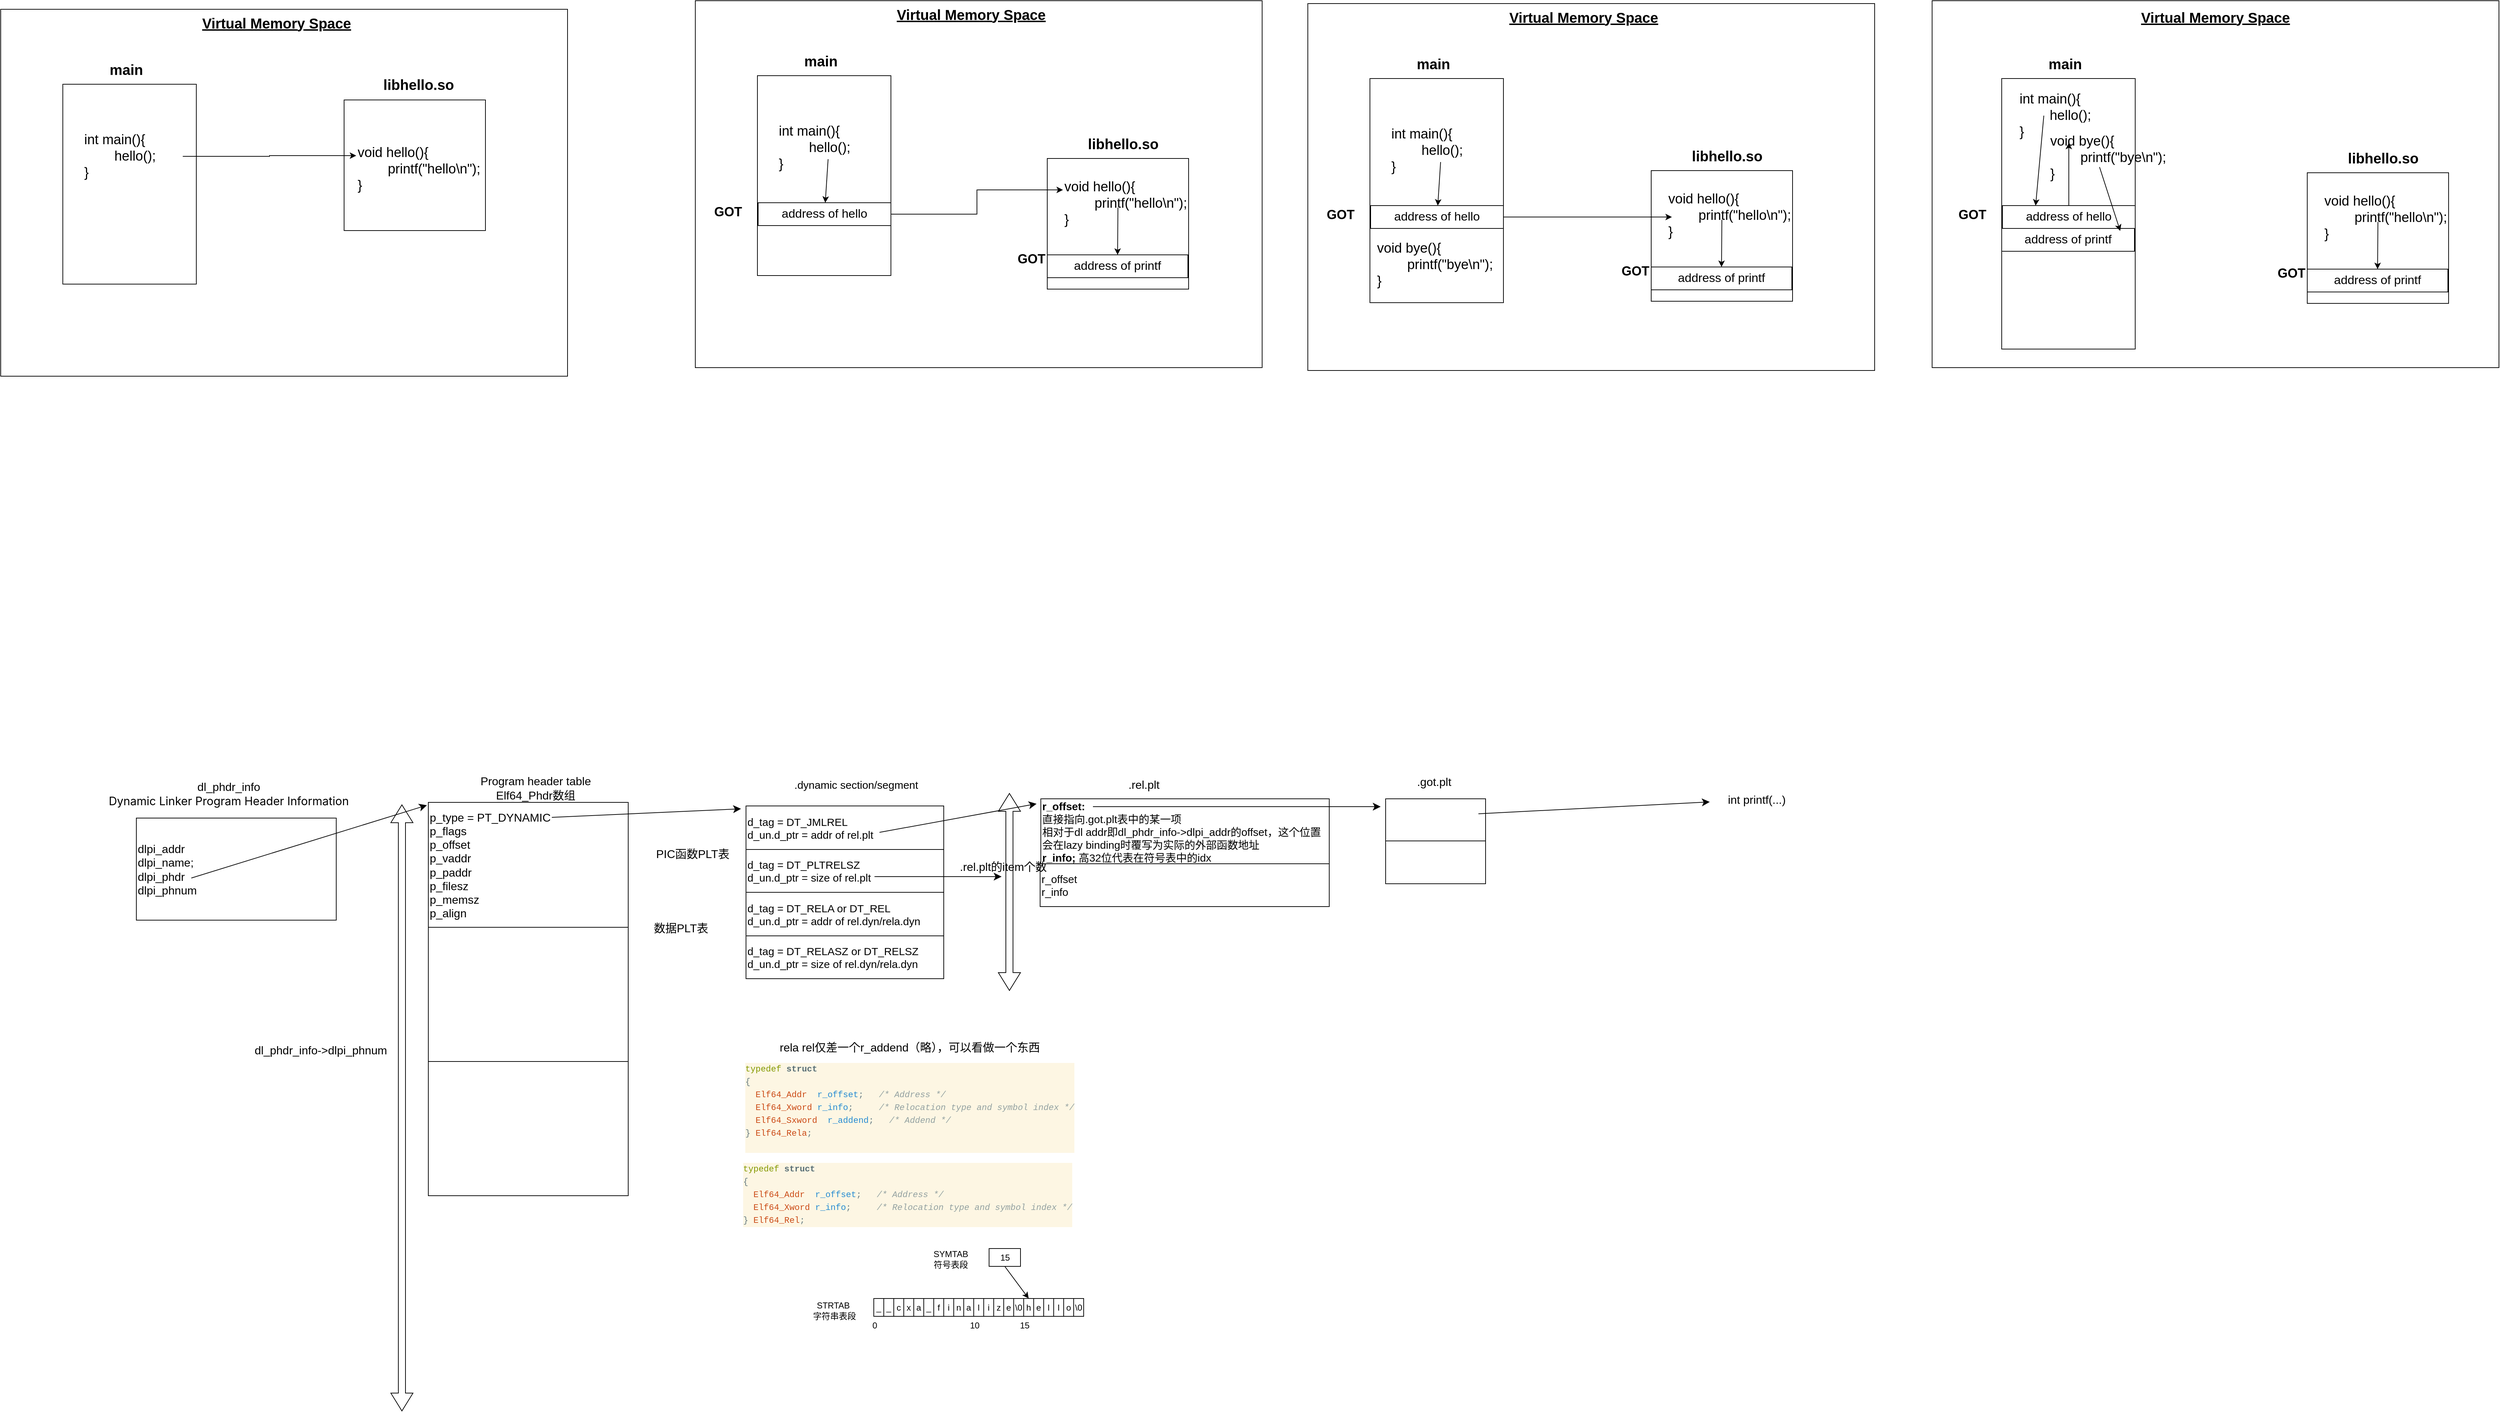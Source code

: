 <mxfile version="25.0.3">
  <diagram name="第 1 页" id="GEcqxy-8xR7DSQIYymrr">
    <mxGraphModel dx="2531" dy="2730" grid="0" gridSize="10" guides="1" tooltips="1" connect="1" arrows="1" fold="1" page="0" pageScale="1" pageWidth="827" pageHeight="1169" math="0" shadow="0">
      <root>
        <mxCell id="0" />
        <mxCell id="1" parent="0" />
        <mxCell id="XahnFUvFs6u1l75_gF_5-11" value="" style="rounded=0;whiteSpace=wrap;html=1;" parent="1" vertex="1">
          <mxGeometry x="-1653" y="-2034" width="794" height="514" as="geometry" />
        </mxCell>
        <mxCell id="OQ3XkpQ0yaG9EdBYjg81-1" value="&lt;font style=&quot;font-size: 16px;&quot;&gt;dlpi_addr&lt;/font&gt;&lt;div&gt;&lt;font style=&quot;font-size: 16px;&quot;&gt;dlpi_name;&lt;/font&gt;&lt;/div&gt;&lt;div&gt;&lt;font style=&quot;font-size: 16px;&quot;&gt;dlpi_phdr&lt;/font&gt;&lt;/div&gt;&lt;div&gt;&lt;font style=&quot;font-size: 16px;&quot;&gt;dlpi_phnum&lt;/font&gt;&lt;/div&gt;" style="rounded=0;whiteSpace=wrap;html=1;align=left;" parent="1" vertex="1">
          <mxGeometry x="-1463" y="-901" width="280" height="143" as="geometry" />
        </mxCell>
        <mxCell id="OQ3XkpQ0yaG9EdBYjg81-2" value="dl_phdr_info&lt;div&gt;&lt;span style=&quot;font-family: -apple-system, &amp;quot;system-ui&amp;quot;, &amp;quot;Segoe UI&amp;quot;, Helvetica, Arial, sans-serif, &amp;quot;Apple Color Emoji&amp;quot;, &amp;quot;Segoe UI Emoji&amp;quot;; text-align: start;&quot;&gt;Dynamic Linker Program Header Information&lt;/span&gt;&lt;/div&gt;" style="text;html=1;align=center;verticalAlign=middle;whiteSpace=wrap;rounded=0;fontSize=16;" parent="1" vertex="1">
          <mxGeometry x="-1538" y="-955" width="409" height="40" as="geometry" />
        </mxCell>
        <mxCell id="OQ3XkpQ0yaG9EdBYjg81-3" value="p_type =&amp;nbsp;PT_DYNAMIC&lt;div&gt;p_flags&lt;/div&gt;&lt;div&gt;p_offset&lt;/div&gt;&lt;div&gt;p_vaddr&lt;/div&gt;&lt;div&gt;p_paddr&lt;/div&gt;&lt;div&gt;p_filesz&lt;/div&gt;&lt;div&gt;p_memsz&lt;/div&gt;&lt;div&gt;p_align&lt;/div&gt;" style="rounded=0;whiteSpace=wrap;html=1;align=left;fontSize=16;" parent="1" vertex="1">
          <mxGeometry x="-1054" y="-923" width="280" height="175" as="geometry" />
        </mxCell>
        <mxCell id="OQ3XkpQ0yaG9EdBYjg81-4" value="Program header table&lt;div&gt;Elf64_Phdr数组&lt;/div&gt;" style="text;html=1;align=center;verticalAlign=middle;whiteSpace=wrap;rounded=0;fontSize=16;" parent="1" vertex="1">
          <mxGeometry x="-996" y="-955" width="185" height="23" as="geometry" />
        </mxCell>
        <mxCell id="OQ3XkpQ0yaG9EdBYjg81-6" value="" style="rounded=0;whiteSpace=wrap;html=1;" parent="1" vertex="1">
          <mxGeometry x="-1054" y="-748" width="280" height="188" as="geometry" />
        </mxCell>
        <mxCell id="OQ3XkpQ0yaG9EdBYjg81-8" value="" style="rounded=0;whiteSpace=wrap;html=1;" parent="1" vertex="1">
          <mxGeometry x="-1054" y="-560" width="280" height="188" as="geometry" />
        </mxCell>
        <mxCell id="OQ3XkpQ0yaG9EdBYjg81-10" value="d_tag = DT_JMLREL&lt;div&gt;d_un.d_ptr = addr of rel.plt&lt;/div&gt;" style="rounded=0;whiteSpace=wrap;html=1;align=left;fontSize=15;" parent="1" vertex="1">
          <mxGeometry x="-609" y="-918" width="277" height="61" as="geometry" />
        </mxCell>
        <mxCell id="OQ3XkpQ0yaG9EdBYjg81-11" value=".dynamic section/segment" style="text;html=1;align=center;verticalAlign=middle;whiteSpace=wrap;rounded=0;fontSize=15;" parent="1" vertex="1">
          <mxGeometry x="-563" y="-960" width="217" height="23" as="geometry" />
        </mxCell>
        <mxCell id="OQ3XkpQ0yaG9EdBYjg81-12" value="dl_phdr_info-&amp;gt;dlpi_phnum" style="text;html=1;align=center;verticalAlign=middle;whiteSpace=wrap;rounded=0;fontSize=16;" parent="1" vertex="1">
          <mxGeometry x="-1302" y="-591" width="195" height="30" as="geometry" />
        </mxCell>
        <mxCell id="OQ3XkpQ0yaG9EdBYjg81-13" value="" style="shape=flexArrow;endArrow=classic;startArrow=classic;html=1;rounded=0;fontSize=12;startSize=8;endSize=8;curved=1;" parent="1" edge="1">
          <mxGeometry width="100" height="100" relative="1" as="geometry">
            <mxPoint x="-1091" y="-70" as="sourcePoint" />
            <mxPoint x="-1091" y="-920" as="targetPoint" />
          </mxGeometry>
        </mxCell>
        <mxCell id="OQ3XkpQ0yaG9EdBYjg81-16" value="d_tag = DT_PLTRELSZ&lt;div&gt;d_un.d_ptr = size of rel.plt&lt;/div&gt;" style="rounded=0;whiteSpace=wrap;html=1;align=left;fontSize=15;" parent="1" vertex="1">
          <mxGeometry x="-609" y="-857" width="277" height="60" as="geometry" />
        </mxCell>
        <mxCell id="OQ3XkpQ0yaG9EdBYjg81-17" value="d_tag = DT_RELA or&amp;nbsp;DT_REL&lt;div&gt;d_un.d_ptr = addr of rel.dyn/rela.dyn&lt;/div&gt;" style="rounded=0;whiteSpace=wrap;html=1;align=left;fontSize=15;" parent="1" vertex="1">
          <mxGeometry x="-609" y="-797" width="277" height="61" as="geometry" />
        </mxCell>
        <mxCell id="OQ3XkpQ0yaG9EdBYjg81-18" value="d_tag = DT_RELASZ or&amp;nbsp;DT_RELSZ&lt;div&gt;d_un.d_ptr = size of rel.dyn/rela.dyn&lt;/div&gt;" style="rounded=0;whiteSpace=wrap;html=1;align=left;fontSize=15;" parent="1" vertex="1">
          <mxGeometry x="-609" y="-736" width="277" height="60" as="geometry" />
        </mxCell>
        <mxCell id="OQ3XkpQ0yaG9EdBYjg81-20" value="PIC函数PLT表" style="text;html=1;align=center;verticalAlign=middle;whiteSpace=wrap;rounded=0;fontSize=16;" parent="1" vertex="1">
          <mxGeometry x="-776" y="-863" width="185" height="23" as="geometry" />
        </mxCell>
        <mxCell id="OQ3XkpQ0yaG9EdBYjg81-23" value="&lt;span style=&quot;color: rgb(0, 0, 0); font-family: Helvetica; font-size: 16px; font-style: normal; font-variant-ligatures: normal; font-variant-caps: normal; font-weight: 400; letter-spacing: normal; orphans: 2; text-align: center; text-indent: 0px; text-transform: none; widows: 2; word-spacing: 0px; -webkit-text-stroke-width: 0px; white-space: normal; background-color: rgb(255, 255, 255); text-decoration-thickness: initial; text-decoration-style: initial; text-decoration-color: initial; display: inline !important; float: none;&quot;&gt;数据PLT表&lt;/span&gt;" style="text;whiteSpace=wrap;html=1;" parent="1" vertex="1">
          <mxGeometry x="-740.0" y="-762.995" width="131" height="41" as="geometry" />
        </mxCell>
        <mxCell id="OQ3XkpQ0yaG9EdBYjg81-25" value=".rel.plt" style="text;html=1;align=center;verticalAlign=middle;whiteSpace=wrap;rounded=0;fontSize=16;" parent="1" vertex="1">
          <mxGeometry x="-144" y="-960" width="185" height="23" as="geometry" />
        </mxCell>
        <mxCell id="OQ3XkpQ0yaG9EdBYjg81-26" value="&lt;div style=&quot;color: #657b83;background-color: #fdf6e3;font-family: Menlo, Monaco, &#39;Courier New&#39;, monospace;font-weight: normal;font-size: 12px;line-height: 18px;white-space: pre;&quot;&gt;&lt;div&gt;&lt;span style=&quot;color: #859900;&quot;&gt;typedef&lt;/span&gt;&lt;span style=&quot;color: #657b83;&quot;&gt; &lt;/span&gt;&lt;span style=&quot;color: #586e75;font-weight: bold;&quot;&gt;struct&lt;/span&gt;&lt;/div&gt;&lt;div&gt;&lt;span style=&quot;color: #657b83;&quot;&gt;{&lt;/span&gt;&lt;/div&gt;&lt;div&gt;&lt;span style=&quot;color: #657b83;&quot;&gt;  &lt;/span&gt;&lt;span style=&quot;color: #cb4b16;&quot;&gt;Elf64_Addr&lt;/span&gt;&lt;span style=&quot;color: #657b83;&quot;&gt;  &lt;/span&gt;&lt;span style=&quot;color: #268bd2;&quot;&gt;r_offset&lt;/span&gt;&lt;span style=&quot;color: #657b83;&quot;&gt;;&lt;/span&gt;&lt;span style=&quot;color: #93a1a1;font-style: italic;&quot;&gt;   /* Address */&lt;/span&gt;&lt;/div&gt;&lt;div&gt;&lt;span style=&quot;color: #657b83;&quot;&gt;  &lt;/span&gt;&lt;span style=&quot;color: #cb4b16;&quot;&gt;Elf64_Xword&lt;/span&gt;&lt;span style=&quot;color: #657b83;&quot;&gt; &lt;/span&gt;&lt;span style=&quot;color: #268bd2;&quot;&gt;r_info&lt;/span&gt;&lt;span style=&quot;color: #657b83;&quot;&gt;;&lt;/span&gt;&lt;span style=&quot;color: #93a1a1;font-style: italic;&quot;&gt;     /* Relocation type and symbol index */&lt;/span&gt;&lt;/div&gt;&lt;div&gt;&lt;span style=&quot;color: #657b83;&quot;&gt;  &lt;/span&gt;&lt;span style=&quot;color: #cb4b16;&quot;&gt;Elf64_Sxword&lt;/span&gt;&lt;span style=&quot;color: #657b83;&quot;&gt;  &lt;/span&gt;&lt;span style=&quot;color: #268bd2;&quot;&gt;r_addend&lt;/span&gt;&lt;span style=&quot;color: #657b83;&quot;&gt;;&lt;/span&gt;&lt;span style=&quot;color: #93a1a1;font-style: italic;&quot;&gt;   /* Addend */&lt;/span&gt;&lt;/div&gt;&lt;div&gt;&lt;span style=&quot;color: #657b83;&quot;&gt;} &lt;/span&gt;&lt;span style=&quot;color: #cb4b16;&quot;&gt;Elf64_Rela&lt;/span&gt;&lt;span style=&quot;color: #657b83;&quot;&gt;;&lt;/span&gt;&lt;/div&gt;&lt;br&gt;&lt;/div&gt;" style="text;whiteSpace=wrap;html=1;" parent="1" vertex="1">
          <mxGeometry x="-612.005" y="-565.002" width="490" height="148" as="geometry" />
        </mxCell>
        <mxCell id="OQ3XkpQ0yaG9EdBYjg81-27" value="&lt;div style=&quot;color: #657b83;background-color: #fdf6e3;font-family: Menlo, Monaco, &#39;Courier New&#39;, monospace;font-weight: normal;font-size: 12px;line-height: 18px;white-space: pre;&quot;&gt;&lt;div&gt;&lt;span style=&quot;color: #859900;&quot;&gt;typedef&lt;/span&gt;&lt;span style=&quot;color: #657b83;&quot;&gt; &lt;/span&gt;&lt;span style=&quot;color: #586e75;font-weight: bold;&quot;&gt;struct&lt;/span&gt;&lt;/div&gt;&lt;div&gt;&lt;span style=&quot;color: #657b83;&quot;&gt;{&lt;/span&gt;&lt;/div&gt;&lt;div&gt;&lt;span style=&quot;color: #657b83;&quot;&gt;  &lt;/span&gt;&lt;span style=&quot;color: #cb4b16;&quot;&gt;Elf64_Addr&lt;/span&gt;&lt;span style=&quot;color: #657b83;&quot;&gt;  &lt;/span&gt;&lt;span style=&quot;color: #268bd2;&quot;&gt;r_offset&lt;/span&gt;&lt;span style=&quot;color: #657b83;&quot;&gt;;&lt;/span&gt;&lt;span style=&quot;color: #93a1a1;font-style: italic;&quot;&gt;   /* Address */&lt;/span&gt;&lt;/div&gt;&lt;div&gt;&lt;span style=&quot;color: #657b83;&quot;&gt;  &lt;/span&gt;&lt;span style=&quot;color: #cb4b16;&quot;&gt;Elf64_Xword&lt;/span&gt;&lt;span style=&quot;color: #657b83;&quot;&gt; &lt;/span&gt;&lt;span style=&quot;color: #268bd2;&quot;&gt;r_info&lt;/span&gt;&lt;span style=&quot;color: #657b83;&quot;&gt;;&lt;/span&gt;&lt;span style=&quot;color: #93a1a1;font-style: italic;&quot;&gt;     /* Relocation type and symbol index */&lt;/span&gt;&lt;/div&gt;&lt;div&gt;&lt;span style=&quot;color: #657b83;&quot;&gt;} &lt;/span&gt;&lt;span style=&quot;color: #cb4b16;&quot;&gt;Elf64_Rel&lt;/span&gt;&lt;span style=&quot;color: #657b83;&quot;&gt;;&lt;/span&gt;&lt;/div&gt;&lt;/div&gt;" style="text;whiteSpace=wrap;html=1;" parent="1" vertex="1">
          <mxGeometry x="-615.005" y="-424.998" width="490" height="112" as="geometry" />
        </mxCell>
        <mxCell id="OQ3XkpQ0yaG9EdBYjg81-28" value="rela rel仅差一个r_addend（略），可以看做一个东西" style="text;html=1;align=center;verticalAlign=middle;whiteSpace=wrap;rounded=0;fontSize=16;" parent="1" vertex="1">
          <mxGeometry x="-563" y="-595" width="367" height="30" as="geometry" />
        </mxCell>
        <mxCell id="OQ3XkpQ0yaG9EdBYjg81-29" value="&lt;b&gt;r_offset:&lt;/b&gt;&lt;div&gt;直接指向.got.plt表中的某一项&lt;br&gt;&lt;div&gt;相对于dl addr即dl_phdr_info-&amp;gt;dlpi_addr的offset，这个位置会在lazy binding时覆写为实际的外部函数地址&lt;/div&gt;&lt;div&gt;&lt;div&gt;&lt;b&gt;r_info; &lt;/b&gt;高32位代表在符号表中的idx&lt;/div&gt;&lt;/div&gt;&lt;/div&gt;" style="rounded=0;whiteSpace=wrap;html=1;align=left;fontSize=15;" parent="1" vertex="1">
          <mxGeometry x="-196" y="-928" width="404" height="91" as="geometry" />
        </mxCell>
        <mxCell id="OQ3XkpQ0yaG9EdBYjg81-30" value="r_offset&lt;div&gt;r_info&lt;/div&gt;" style="rounded=0;whiteSpace=wrap;html=1;align=left;fontSize=15;" parent="1" vertex="1">
          <mxGeometry x="-197" y="-837" width="405" height="60" as="geometry" />
        </mxCell>
        <mxCell id="OQ3XkpQ0yaG9EdBYjg81-31" value="" style="endArrow=classic;html=1;rounded=0;fontSize=12;startSize=8;endSize=8;curved=1;" parent="1" edge="1">
          <mxGeometry width="50" height="50" relative="1" as="geometry">
            <mxPoint x="-1386" y="-817" as="sourcePoint" />
            <mxPoint x="-1056" y="-919" as="targetPoint" />
          </mxGeometry>
        </mxCell>
        <mxCell id="OQ3XkpQ0yaG9EdBYjg81-32" value="" style="endArrow=classic;html=1;rounded=0;fontSize=12;startSize=8;endSize=8;curved=1;" parent="1" edge="1">
          <mxGeometry width="50" height="50" relative="1" as="geometry">
            <mxPoint x="-881" y="-902" as="sourcePoint" />
            <mxPoint x="-616" y="-914" as="targetPoint" />
          </mxGeometry>
        </mxCell>
        <mxCell id="OQ3XkpQ0yaG9EdBYjg81-33" value="" style="endArrow=classic;html=1;rounded=0;fontSize=12;startSize=8;endSize=8;curved=1;" parent="1" edge="1">
          <mxGeometry width="50" height="50" relative="1" as="geometry">
            <mxPoint x="-422" y="-881" as="sourcePoint" />
            <mxPoint x="-202" y="-921" as="targetPoint" />
          </mxGeometry>
        </mxCell>
        <mxCell id="OQ3XkpQ0yaG9EdBYjg81-34" value="" style="shape=flexArrow;endArrow=classic;startArrow=classic;html=1;rounded=0;fontSize=12;startSize=8;endSize=8;curved=1;" parent="1" edge="1">
          <mxGeometry width="100" height="100" relative="1" as="geometry">
            <mxPoint x="-240" y="-659" as="sourcePoint" />
            <mxPoint x="-240" y="-936" as="targetPoint" />
          </mxGeometry>
        </mxCell>
        <mxCell id="OQ3XkpQ0yaG9EdBYjg81-36" value="" style="endArrow=classic;html=1;rounded=0;fontSize=12;startSize=8;endSize=8;curved=1;" parent="1" edge="1">
          <mxGeometry width="50" height="50" relative="1" as="geometry">
            <mxPoint x="-429" y="-819" as="sourcePoint" />
            <mxPoint x="-251" y="-819" as="targetPoint" />
          </mxGeometry>
        </mxCell>
        <mxCell id="OQ3XkpQ0yaG9EdBYjg81-37" value=".rel.plt的item个数" style="text;html=1;align=center;verticalAlign=middle;whiteSpace=wrap;rounded=0;fontSize=16;" parent="1" vertex="1">
          <mxGeometry x="-315" y="-857" width="133" height="48" as="geometry" />
        </mxCell>
        <mxCell id="OQ3XkpQ0yaG9EdBYjg81-39" value="" style="rounded=0;whiteSpace=wrap;html=1;" parent="1" vertex="1">
          <mxGeometry x="287" y="-928" width="140" height="60" as="geometry" />
        </mxCell>
        <mxCell id="OQ3XkpQ0yaG9EdBYjg81-40" value=".got.plt" style="text;html=1;align=center;verticalAlign=middle;whiteSpace=wrap;rounded=0;fontSize=16;" parent="1" vertex="1">
          <mxGeometry x="325" y="-967" width="60" height="30" as="geometry" />
        </mxCell>
        <mxCell id="OQ3XkpQ0yaG9EdBYjg81-41" value="" style="endArrow=classic;html=1;rounded=0;fontSize=12;startSize=8;endSize=8;curved=1;" parent="1" edge="1">
          <mxGeometry width="50" height="50" relative="1" as="geometry">
            <mxPoint x="-123" y="-917" as="sourcePoint" />
            <mxPoint x="280" y="-917" as="targetPoint" />
          </mxGeometry>
        </mxCell>
        <mxCell id="OQ3XkpQ0yaG9EdBYjg81-42" value="" style="rounded=0;whiteSpace=wrap;html=1;" parent="1" vertex="1">
          <mxGeometry x="287" y="-869" width="140" height="60" as="geometry" />
        </mxCell>
        <mxCell id="OQ3XkpQ0yaG9EdBYjg81-43" value="int printf(...)" style="text;html=1;align=center;verticalAlign=middle;whiteSpace=wrap;rounded=0;fontSize=16;" parent="1" vertex="1">
          <mxGeometry x="741" y="-942" width="132" height="30" as="geometry" />
        </mxCell>
        <mxCell id="OQ3XkpQ0yaG9EdBYjg81-44" value="" style="endArrow=classic;html=1;rounded=0;fontSize=12;startSize=8;endSize=8;curved=1;" parent="1" target="OQ3XkpQ0yaG9EdBYjg81-43" edge="1">
          <mxGeometry width="50" height="50" relative="1" as="geometry">
            <mxPoint x="417" y="-907" as="sourcePoint" />
            <mxPoint x="467" y="-957" as="targetPoint" />
          </mxGeometry>
        </mxCell>
        <mxCell id="XahnFUvFs6u1l75_gF_5-1" value="" style="rounded=0;whiteSpace=wrap;html=1;" parent="1" vertex="1">
          <mxGeometry x="-1566" y="-1929" width="187" height="280" as="geometry" />
        </mxCell>
        <mxCell id="XahnFUvFs6u1l75_gF_5-2" value="int main(){&lt;div&gt;&lt;span style=&quot;white-space: pre;&quot;&gt;&#x9;&lt;/span&gt;hello();&lt;br&gt;&lt;/div&gt;&lt;div&gt;}&lt;/div&gt;" style="text;html=1;align=left;verticalAlign=middle;whiteSpace=wrap;rounded=0;fontSize=19;" parent="1" vertex="1">
          <mxGeometry x="-1538" y="-1866" width="140" height="76" as="geometry" />
        </mxCell>
        <mxCell id="XahnFUvFs6u1l75_gF_5-3" value="main" style="text;html=1;align=center;verticalAlign=middle;whiteSpace=wrap;rounded=0;fontSize=20;fontStyle=1" parent="1" vertex="1">
          <mxGeometry x="-1507" y="-1965" width="60" height="30" as="geometry" />
        </mxCell>
        <mxCell id="XahnFUvFs6u1l75_gF_5-6" value="libhello.so" style="text;html=1;align=center;verticalAlign=middle;whiteSpace=wrap;rounded=0;fontSize=20;fontStyle=1" parent="1" vertex="1">
          <mxGeometry x="-1119" y="-1943" width="103" height="27" as="geometry" />
        </mxCell>
        <mxCell id="XahnFUvFs6u1l75_gF_5-8" value="" style="group" parent="1" vertex="1" connectable="0">
          <mxGeometry x="-1172" y="-1907" width="198" height="183" as="geometry" />
        </mxCell>
        <mxCell id="XahnFUvFs6u1l75_gF_5-4" value="" style="rounded=0;whiteSpace=wrap;html=1;" parent="XahnFUvFs6u1l75_gF_5-8" vertex="1">
          <mxGeometry width="198" height="183" as="geometry" />
        </mxCell>
        <mxCell id="XahnFUvFs6u1l75_gF_5-5" value="void hello(){&lt;div&gt;&lt;span style=&quot;white-space: pre;&quot;&gt;&#x9;&lt;/span&gt;printf(&quot;hello\n&quot;);&lt;br&gt;&lt;/div&gt;&lt;div&gt;}&lt;/div&gt;" style="text;html=1;align=left;verticalAlign=middle;whiteSpace=wrap;rounded=0;fontSize=19;" parent="XahnFUvFs6u1l75_gF_5-8" vertex="1">
          <mxGeometry x="17" y="59" width="140" height="76" as="geometry" />
        </mxCell>
        <mxCell id="XahnFUvFs6u1l75_gF_5-7" style="edgeStyle=orthogonalEdgeStyle;rounded=0;orthogonalLoop=1;jettySize=auto;html=1;entryX=0;entryY=0.25;entryDx=0;entryDy=0;" parent="1" source="XahnFUvFs6u1l75_gF_5-2" target="XahnFUvFs6u1l75_gF_5-5" edge="1">
          <mxGeometry relative="1" as="geometry" />
        </mxCell>
        <mxCell id="XahnFUvFs6u1l75_gF_5-13" value="Virtual Memory Space" style="text;html=1;align=center;verticalAlign=middle;whiteSpace=wrap;rounded=0;fontSize=20;fontStyle=5" parent="1" vertex="1">
          <mxGeometry x="-1408" y="-2030" width="283" height="29" as="geometry" />
        </mxCell>
        <mxCell id="XahnFUvFs6u1l75_gF_5-14" value="" style="rounded=0;whiteSpace=wrap;html=1;" parent="1" vertex="1">
          <mxGeometry x="-680" y="-2046" width="794" height="514" as="geometry" />
        </mxCell>
        <mxCell id="XahnFUvFs6u1l75_gF_5-15" value="" style="rounded=0;whiteSpace=wrap;html=1;" parent="1" vertex="1">
          <mxGeometry x="-593" y="-1941" width="187" height="280" as="geometry" />
        </mxCell>
        <mxCell id="XahnFUvFs6u1l75_gF_5-16" value="int main(){&lt;div&gt;&lt;span style=&quot;white-space: pre;&quot;&gt;&#x9;&lt;/span&gt;hello();&lt;br&gt;&lt;/div&gt;&lt;div&gt;}&lt;/div&gt;" style="text;html=1;align=left;verticalAlign=middle;whiteSpace=wrap;rounded=0;fontSize=19;" parent="1" vertex="1">
          <mxGeometry x="-565" y="-1878" width="140" height="76" as="geometry" />
        </mxCell>
        <mxCell id="XahnFUvFs6u1l75_gF_5-17" value="main" style="text;html=1;align=center;verticalAlign=middle;whiteSpace=wrap;rounded=0;fontSize=20;fontStyle=1" parent="1" vertex="1">
          <mxGeometry x="-534" y="-1977" width="60" height="30" as="geometry" />
        </mxCell>
        <mxCell id="XahnFUvFs6u1l75_gF_5-18" value="libhello.so" style="text;html=1;align=center;verticalAlign=middle;whiteSpace=wrap;rounded=0;fontSize=20;fontStyle=1" parent="1" vertex="1">
          <mxGeometry x="-132" y="-1860" width="103" height="27" as="geometry" />
        </mxCell>
        <mxCell id="XahnFUvFs6u1l75_gF_5-19" value="" style="group" parent="1" vertex="1" connectable="0">
          <mxGeometry x="-187" y="-1825" width="200" height="183" as="geometry" />
        </mxCell>
        <mxCell id="XahnFUvFs6u1l75_gF_5-20" value="" style="rounded=0;whiteSpace=wrap;html=1;" parent="XahnFUvFs6u1l75_gF_5-19" vertex="1">
          <mxGeometry width="198" height="183" as="geometry" />
        </mxCell>
        <mxCell id="XahnFUvFs6u1l75_gF_5-21" value="void hello(){&lt;div&gt;&lt;span style=&quot;white-space: pre;&quot;&gt;&#x9;&lt;/span&gt;printf(&quot;hello\n&quot;);&lt;br&gt;&lt;/div&gt;&lt;div&gt;}&lt;/div&gt;" style="text;html=1;align=left;verticalAlign=middle;whiteSpace=wrap;rounded=0;fontSize=19;" parent="XahnFUvFs6u1l75_gF_5-19" vertex="1">
          <mxGeometry x="22" y="25" width="140" height="76" as="geometry" />
        </mxCell>
        <mxCell id="XahnFUvFs6u1l75_gF_5-71" value="address of printf" style="rounded=0;whiteSpace=wrap;html=1;fontSize=17;" parent="XahnFUvFs6u1l75_gF_5-19" vertex="1">
          <mxGeometry y="135" width="197" height="32" as="geometry" />
        </mxCell>
        <mxCell id="XahnFUvFs6u1l75_gF_5-73" value="" style="endArrow=classic;html=1;rounded=0;entryX=0.5;entryY=0;entryDx=0;entryDy=0;" parent="XahnFUvFs6u1l75_gF_5-19" target="XahnFUvFs6u1l75_gF_5-71" edge="1">
          <mxGeometry width="50" height="50" relative="1" as="geometry">
            <mxPoint x="99" y="69" as="sourcePoint" />
            <mxPoint x="146" y="36" as="targetPoint" />
          </mxGeometry>
        </mxCell>
        <mxCell id="XahnFUvFs6u1l75_gF_5-23" value="Virtual Memory Space" style="text;html=1;align=center;verticalAlign=middle;whiteSpace=wrap;rounded=0;fontSize=20;fontStyle=5" parent="1" vertex="1">
          <mxGeometry x="-435" y="-2042" width="283" height="29" as="geometry" />
        </mxCell>
        <mxCell id="XahnFUvFs6u1l75_gF_5-25" style="edgeStyle=orthogonalEdgeStyle;rounded=0;orthogonalLoop=1;jettySize=auto;html=1;entryX=0;entryY=0.25;entryDx=0;entryDy=0;" parent="1" source="XahnFUvFs6u1l75_gF_5-24" target="XahnFUvFs6u1l75_gF_5-21" edge="1">
          <mxGeometry relative="1" as="geometry" />
        </mxCell>
        <mxCell id="XahnFUvFs6u1l75_gF_5-24" value="address of hello" style="rounded=0;whiteSpace=wrap;html=1;fontSize=17;" parent="1" vertex="1">
          <mxGeometry x="-592" y="-1763" width="186" height="32" as="geometry" />
        </mxCell>
        <mxCell id="XahnFUvFs6u1l75_gF_5-26" value="GOT" style="text;html=1;align=center;verticalAlign=middle;whiteSpace=wrap;rounded=0;fontSize=18;fontStyle=1" parent="1" vertex="1">
          <mxGeometry x="-664" y="-1762" width="60" height="24" as="geometry" />
        </mxCell>
        <mxCell id="XahnFUvFs6u1l75_gF_5-27" value="" style="endArrow=classic;html=1;rounded=0;" parent="1" target="XahnFUvFs6u1l75_gF_5-24" edge="1">
          <mxGeometry width="50" height="50" relative="1" as="geometry">
            <mxPoint x="-494" y="-1824" as="sourcePoint" />
            <mxPoint x="-444" y="-1874" as="targetPoint" />
          </mxGeometry>
        </mxCell>
        <mxCell id="XahnFUvFs6u1l75_gF_5-41" value="" style="rounded=0;whiteSpace=wrap;html=1;" parent="1" vertex="1">
          <mxGeometry x="178" y="-2042" width="794" height="514" as="geometry" />
        </mxCell>
        <mxCell id="XahnFUvFs6u1l75_gF_5-42" value="" style="rounded=0;whiteSpace=wrap;html=1;" parent="1" vertex="1">
          <mxGeometry x="265" y="-1937" width="187" height="314" as="geometry" />
        </mxCell>
        <mxCell id="XahnFUvFs6u1l75_gF_5-43" value="int main(){&lt;div&gt;&lt;span style=&quot;white-space: pre;&quot;&gt;&#x9;&lt;/span&gt;hello();&lt;br&gt;&lt;/div&gt;&lt;div&gt;}&lt;/div&gt;" style="text;html=1;align=left;verticalAlign=middle;whiteSpace=wrap;rounded=0;fontSize=19;" parent="1" vertex="1">
          <mxGeometry x="293" y="-1874" width="140" height="76" as="geometry" />
        </mxCell>
        <mxCell id="XahnFUvFs6u1l75_gF_5-44" value="main" style="text;html=1;align=center;verticalAlign=middle;whiteSpace=wrap;rounded=0;fontSize=20;fontStyle=1" parent="1" vertex="1">
          <mxGeometry x="324" y="-1973" width="60" height="30" as="geometry" />
        </mxCell>
        <mxCell id="XahnFUvFs6u1l75_gF_5-49" value="Virtual Memory Space" style="text;html=1;align=center;verticalAlign=middle;whiteSpace=wrap;rounded=0;fontSize=20;fontStyle=5" parent="1" vertex="1">
          <mxGeometry x="423" y="-2038" width="283" height="29" as="geometry" />
        </mxCell>
        <mxCell id="XahnFUvFs6u1l75_gF_5-51" value="address of hello" style="rounded=0;whiteSpace=wrap;html=1;fontSize=17;" parent="1" vertex="1">
          <mxGeometry x="266" y="-1759" width="186" height="32" as="geometry" />
        </mxCell>
        <mxCell id="XahnFUvFs6u1l75_gF_5-52" value="GOT" style="text;html=1;align=center;verticalAlign=middle;whiteSpace=wrap;rounded=0;fontSize=18;fontStyle=1" parent="1" vertex="1">
          <mxGeometry x="194" y="-1758" width="60" height="24" as="geometry" />
        </mxCell>
        <mxCell id="XahnFUvFs6u1l75_gF_5-53" value="" style="endArrow=classic;html=1;rounded=0;" parent="1" target="XahnFUvFs6u1l75_gF_5-51" edge="1">
          <mxGeometry width="50" height="50" relative="1" as="geometry">
            <mxPoint x="364" y="-1820" as="sourcePoint" />
            <mxPoint x="414" y="-1870" as="targetPoint" />
          </mxGeometry>
        </mxCell>
        <mxCell id="XahnFUvFs6u1l75_gF_5-55" value="void bye(){&lt;div&gt;&lt;span style=&quot;white-space: pre;&quot;&gt;&#x9;&lt;/span&gt;printf(&quot;bye\n&quot;);&lt;br&gt;&lt;/div&gt;&lt;div&gt;}&lt;/div&gt;" style="text;html=1;align=left;verticalAlign=middle;whiteSpace=wrap;rounded=0;fontSize=19;" parent="1" vertex="1">
          <mxGeometry x="273" y="-1714" width="140" height="76" as="geometry" />
        </mxCell>
        <mxCell id="XahnFUvFs6u1l75_gF_5-56" value="" style="rounded=0;whiteSpace=wrap;html=1;" parent="1" vertex="1">
          <mxGeometry x="1052.5" y="-2046" width="794" height="514" as="geometry" />
        </mxCell>
        <mxCell id="XahnFUvFs6u1l75_gF_5-57" value="" style="rounded=0;whiteSpace=wrap;html=1;" parent="1" vertex="1">
          <mxGeometry x="1150" y="-1937" width="187" height="379" as="geometry" />
        </mxCell>
        <mxCell id="XahnFUvFs6u1l75_gF_5-58" value="int main(){&lt;div&gt;&lt;span style=&quot;white-space: pre;&quot;&gt;&#x9;&lt;/span&gt;hello();&lt;br&gt;&lt;/div&gt;&lt;div&gt;}&lt;/div&gt;" style="text;html=1;align=left;verticalAlign=middle;whiteSpace=wrap;rounded=0;fontSize=19;" parent="1" vertex="1">
          <mxGeometry x="1173" y="-1923" width="140" height="76" as="geometry" />
        </mxCell>
        <mxCell id="XahnFUvFs6u1l75_gF_5-59" value="main" style="text;html=1;align=center;verticalAlign=middle;whiteSpace=wrap;rounded=0;fontSize=20;fontStyle=1" parent="1" vertex="1">
          <mxGeometry x="1209" y="-1973" width="60" height="30" as="geometry" />
        </mxCell>
        <mxCell id="XahnFUvFs6u1l75_gF_5-64" value="Virtual Memory Space" style="text;html=1;align=center;verticalAlign=middle;whiteSpace=wrap;rounded=0;fontSize=20;fontStyle=5" parent="1" vertex="1">
          <mxGeometry x="1308" y="-2038" width="283" height="29" as="geometry" />
        </mxCell>
        <mxCell id="XahnFUvFs6u1l75_gF_5-66" value="address of hello" style="rounded=0;whiteSpace=wrap;html=1;fontSize=17;" parent="1" vertex="1">
          <mxGeometry x="1151" y="-1759" width="186" height="32" as="geometry" />
        </mxCell>
        <mxCell id="XahnFUvFs6u1l75_gF_5-67" value="GOT" style="text;html=1;align=center;verticalAlign=middle;whiteSpace=wrap;rounded=0;fontSize=18;fontStyle=1" parent="1" vertex="1">
          <mxGeometry x="1079" y="-1758" width="60" height="24" as="geometry" />
        </mxCell>
        <mxCell id="XahnFUvFs6u1l75_gF_5-68" value="" style="endArrow=classic;html=1;rounded=0;entryX=0.25;entryY=0;entryDx=0;entryDy=0;exitX=0.257;exitY=0.5;exitDx=0;exitDy=0;exitPerimeter=0;" parent="1" source="XahnFUvFs6u1l75_gF_5-58" target="XahnFUvFs6u1l75_gF_5-66" edge="1">
          <mxGeometry width="50" height="50" relative="1" as="geometry">
            <mxPoint x="1249" y="-1820" as="sourcePoint" />
            <mxPoint x="1299" y="-1870" as="targetPoint" />
          </mxGeometry>
        </mxCell>
        <mxCell id="XahnFUvFs6u1l75_gF_5-69" value="void bye(){&lt;div&gt;&lt;span style=&quot;white-space: pre;&quot;&gt;&#x9;&lt;/span&gt;printf(&quot;bye\n&quot;);&lt;br&gt;&lt;/div&gt;&lt;div&gt;}&lt;/div&gt;" style="text;html=1;align=left;verticalAlign=middle;whiteSpace=wrap;rounded=0;fontSize=19;" parent="1" vertex="1">
          <mxGeometry x="1216" y="-1864.5" width="140" height="76" as="geometry" />
        </mxCell>
        <mxCell id="XahnFUvFs6u1l75_gF_5-78" value="GOT" style="text;html=1;align=center;verticalAlign=middle;whiteSpace=wrap;rounded=0;fontSize=18;fontStyle=1" parent="1" vertex="1">
          <mxGeometry x="-239" y="-1696" width="60" height="24" as="geometry" />
        </mxCell>
        <mxCell id="XahnFUvFs6u1l75_gF_5-79" value="libhello.so" style="text;html=1;align=center;verticalAlign=middle;whiteSpace=wrap;rounded=0;fontSize=20;fontStyle=1" parent="1" vertex="1">
          <mxGeometry x="714" y="-1843" width="103" height="27" as="geometry" />
        </mxCell>
        <mxCell id="XahnFUvFs6u1l75_gF_5-80" value="" style="group" parent="1" vertex="1" connectable="0">
          <mxGeometry x="659" y="-1808" width="200" height="183" as="geometry" />
        </mxCell>
        <mxCell id="XahnFUvFs6u1l75_gF_5-81" value="" style="rounded=0;whiteSpace=wrap;html=1;" parent="XahnFUvFs6u1l75_gF_5-80" vertex="1">
          <mxGeometry width="198" height="183" as="geometry" />
        </mxCell>
        <mxCell id="XahnFUvFs6u1l75_gF_5-82" value="void hello(){&lt;div&gt;&lt;span style=&quot;white-space: pre;&quot;&gt;&#x9;&lt;/span&gt;printf(&quot;hello\n&quot;);&lt;br&gt;&lt;/div&gt;&lt;div&gt;}&lt;/div&gt;" style="text;html=1;align=left;verticalAlign=middle;whiteSpace=wrap;rounded=0;fontSize=19;" parent="XahnFUvFs6u1l75_gF_5-80" vertex="1">
          <mxGeometry x="22" y="25" width="140" height="76" as="geometry" />
        </mxCell>
        <mxCell id="XahnFUvFs6u1l75_gF_5-83" value="address of printf" style="rounded=0;whiteSpace=wrap;html=1;fontSize=17;" parent="XahnFUvFs6u1l75_gF_5-80" vertex="1">
          <mxGeometry y="135" width="197" height="32" as="geometry" />
        </mxCell>
        <mxCell id="XahnFUvFs6u1l75_gF_5-84" value="" style="endArrow=classic;html=1;rounded=0;entryX=0.5;entryY=0;entryDx=0;entryDy=0;" parent="XahnFUvFs6u1l75_gF_5-80" target="XahnFUvFs6u1l75_gF_5-83" edge="1">
          <mxGeometry width="50" height="50" relative="1" as="geometry">
            <mxPoint x="99" y="69" as="sourcePoint" />
            <mxPoint x="146" y="36" as="targetPoint" />
          </mxGeometry>
        </mxCell>
        <mxCell id="XahnFUvFs6u1l75_gF_5-85" value="GOT" style="text;html=1;align=center;verticalAlign=middle;whiteSpace=wrap;rounded=0;fontSize=18;fontStyle=1" parent="1" vertex="1">
          <mxGeometry x="607" y="-1679" width="60" height="24" as="geometry" />
        </mxCell>
        <mxCell id="XahnFUvFs6u1l75_gF_5-50" style="edgeStyle=orthogonalEdgeStyle;rounded=0;orthogonalLoop=1;jettySize=auto;html=1;entryX=0;entryY=0.25;entryDx=0;entryDy=0;" parent="1" source="XahnFUvFs6u1l75_gF_5-51" edge="1">
          <mxGeometry relative="1" as="geometry">
            <mxPoint x="688" y="-1743.0" as="targetPoint" />
          </mxGeometry>
        </mxCell>
        <mxCell id="XahnFUvFs6u1l75_gF_5-86" value="libhello.so" style="text;html=1;align=center;verticalAlign=middle;whiteSpace=wrap;rounded=0;fontSize=20;fontStyle=1" parent="1" vertex="1">
          <mxGeometry x="1633" y="-1840" width="103" height="27" as="geometry" />
        </mxCell>
        <mxCell id="XahnFUvFs6u1l75_gF_5-87" value="" style="group" parent="1" vertex="1" connectable="0">
          <mxGeometry x="1578" y="-1805" width="200" height="183" as="geometry" />
        </mxCell>
        <mxCell id="XahnFUvFs6u1l75_gF_5-88" value="" style="rounded=0;whiteSpace=wrap;html=1;" parent="XahnFUvFs6u1l75_gF_5-87" vertex="1">
          <mxGeometry width="198" height="183" as="geometry" />
        </mxCell>
        <mxCell id="XahnFUvFs6u1l75_gF_5-89" value="void hello(){&lt;div&gt;&lt;span style=&quot;white-space: pre;&quot;&gt;&#x9;&lt;/span&gt;printf(&quot;hello\n&quot;);&lt;br&gt;&lt;/div&gt;&lt;div&gt;}&lt;/div&gt;" style="text;html=1;align=left;verticalAlign=middle;whiteSpace=wrap;rounded=0;fontSize=19;" parent="XahnFUvFs6u1l75_gF_5-87" vertex="1">
          <mxGeometry x="22" y="25" width="140" height="76" as="geometry" />
        </mxCell>
        <mxCell id="XahnFUvFs6u1l75_gF_5-90" value="address of printf" style="rounded=0;whiteSpace=wrap;html=1;fontSize=17;" parent="XahnFUvFs6u1l75_gF_5-87" vertex="1">
          <mxGeometry y="135" width="197" height="32" as="geometry" />
        </mxCell>
        <mxCell id="XahnFUvFs6u1l75_gF_5-91" value="" style="endArrow=classic;html=1;rounded=0;entryX=0.5;entryY=0;entryDx=0;entryDy=0;" parent="XahnFUvFs6u1l75_gF_5-87" target="XahnFUvFs6u1l75_gF_5-90" edge="1">
          <mxGeometry width="50" height="50" relative="1" as="geometry">
            <mxPoint x="99" y="69" as="sourcePoint" />
            <mxPoint x="146" y="36" as="targetPoint" />
          </mxGeometry>
        </mxCell>
        <mxCell id="XahnFUvFs6u1l75_gF_5-92" value="GOT" style="text;html=1;align=center;verticalAlign=middle;whiteSpace=wrap;rounded=0;fontSize=18;fontStyle=1" parent="1" vertex="1">
          <mxGeometry x="1526" y="-1676" width="60" height="24" as="geometry" />
        </mxCell>
        <mxCell id="XahnFUvFs6u1l75_gF_5-93" value="address of printf" style="rounded=0;whiteSpace=wrap;html=1;fontSize=17;" parent="1" vertex="1">
          <mxGeometry x="1150" y="-1727" width="186" height="32" as="geometry" />
        </mxCell>
        <mxCell id="XahnFUvFs6u1l75_gF_5-94" value="" style="endArrow=classic;html=1;rounded=0;exitX=0.5;exitY=0;exitDx=0;exitDy=0;entryX=0.2;entryY=0.23;entryDx=0;entryDy=0;entryPerimeter=0;" parent="1" source="XahnFUvFs6u1l75_gF_5-66" target="XahnFUvFs6u1l75_gF_5-69" edge="1">
          <mxGeometry width="50" height="50" relative="1" as="geometry">
            <mxPoint x="821" y="-1640" as="sourcePoint" />
            <mxPoint x="871" y="-1690" as="targetPoint" />
          </mxGeometry>
        </mxCell>
        <mxCell id="XahnFUvFs6u1l75_gF_5-95" value="" style="endArrow=classic;html=1;rounded=0;entryX=0.887;entryY=1.108;entryDx=0;entryDy=0;entryPerimeter=0;" parent="1" target="XahnFUvFs6u1l75_gF_5-66" edge="1">
          <mxGeometry width="50" height="50" relative="1" as="geometry">
            <mxPoint x="1287" y="-1813" as="sourcePoint" />
            <mxPoint x="1337" y="-1863" as="targetPoint" />
          </mxGeometry>
        </mxCell>
        <mxCell id="HPapC6JlcHuijQgyqAae-2" value="_" style="rounded=0;whiteSpace=wrap;html=1;" vertex="1" parent="1">
          <mxGeometry x="-430" y="-228" width="14" height="25" as="geometry" />
        </mxCell>
        <mxCell id="HPapC6JlcHuijQgyqAae-3" value="_" style="rounded=0;whiteSpace=wrap;html=1;" vertex="1" parent="1">
          <mxGeometry x="-416" y="-228" width="14" height="25" as="geometry" />
        </mxCell>
        <mxCell id="HPapC6JlcHuijQgyqAae-6" value="c" style="rounded=0;whiteSpace=wrap;html=1;" vertex="1" parent="1">
          <mxGeometry x="-402" y="-228" width="14" height="25" as="geometry" />
        </mxCell>
        <mxCell id="HPapC6JlcHuijQgyqAae-7" value="x" style="rounded=0;whiteSpace=wrap;html=1;" vertex="1" parent="1">
          <mxGeometry x="-388" y="-228" width="14" height="25" as="geometry" />
        </mxCell>
        <mxCell id="HPapC6JlcHuijQgyqAae-8" value="a" style="rounded=0;whiteSpace=wrap;html=1;" vertex="1" parent="1">
          <mxGeometry x="-374" y="-228" width="14" height="25" as="geometry" />
        </mxCell>
        <mxCell id="HPapC6JlcHuijQgyqAae-9" value="_" style="rounded=0;whiteSpace=wrap;html=1;" vertex="1" parent="1">
          <mxGeometry x="-360" y="-228" width="14" height="25" as="geometry" />
        </mxCell>
        <mxCell id="HPapC6JlcHuijQgyqAae-10" value="f" style="rounded=0;whiteSpace=wrap;html=1;" vertex="1" parent="1">
          <mxGeometry x="-346" y="-228" width="14" height="25" as="geometry" />
        </mxCell>
        <mxCell id="HPapC6JlcHuijQgyqAae-11" value="i" style="rounded=0;whiteSpace=wrap;html=1;" vertex="1" parent="1">
          <mxGeometry x="-332" y="-228" width="14" height="25" as="geometry" />
        </mxCell>
        <mxCell id="HPapC6JlcHuijQgyqAae-12" value="n" style="rounded=0;whiteSpace=wrap;html=1;" vertex="1" parent="1">
          <mxGeometry x="-318" y="-228" width="14" height="25" as="geometry" />
        </mxCell>
        <mxCell id="HPapC6JlcHuijQgyqAae-13" value="a" style="rounded=0;whiteSpace=wrap;html=1;" vertex="1" parent="1">
          <mxGeometry x="-304" y="-228" width="14" height="25" as="geometry" />
        </mxCell>
        <mxCell id="HPapC6JlcHuijQgyqAae-14" value="l" style="rounded=0;whiteSpace=wrap;html=1;" vertex="1" parent="1">
          <mxGeometry x="-290" y="-228" width="14" height="25" as="geometry" />
        </mxCell>
        <mxCell id="HPapC6JlcHuijQgyqAae-15" value="i" style="rounded=0;whiteSpace=wrap;html=1;" vertex="1" parent="1">
          <mxGeometry x="-276" y="-228" width="14" height="25" as="geometry" />
        </mxCell>
        <mxCell id="HPapC6JlcHuijQgyqAae-16" value="z" style="rounded=0;whiteSpace=wrap;html=1;" vertex="1" parent="1">
          <mxGeometry x="-262" y="-228" width="14" height="25" as="geometry" />
        </mxCell>
        <mxCell id="HPapC6JlcHuijQgyqAae-17" value="e" style="rounded=0;whiteSpace=wrap;html=1;" vertex="1" parent="1">
          <mxGeometry x="-248" y="-228" width="14" height="25" as="geometry" />
        </mxCell>
        <mxCell id="HPapC6JlcHuijQgyqAae-18" value="\0" style="rounded=0;whiteSpace=wrap;html=1;" vertex="1" parent="1">
          <mxGeometry x="-234" y="-228" width="14" height="25" as="geometry" />
        </mxCell>
        <mxCell id="HPapC6JlcHuijQgyqAae-19" value="h" style="rounded=0;whiteSpace=wrap;html=1;" vertex="1" parent="1">
          <mxGeometry x="-220" y="-228" width="14" height="25" as="geometry" />
        </mxCell>
        <mxCell id="HPapC6JlcHuijQgyqAae-20" value="e" style="rounded=0;whiteSpace=wrap;html=1;" vertex="1" parent="1">
          <mxGeometry x="-206" y="-228" width="14" height="25" as="geometry" />
        </mxCell>
        <mxCell id="HPapC6JlcHuijQgyqAae-21" value="l" style="rounded=0;whiteSpace=wrap;html=1;" vertex="1" parent="1">
          <mxGeometry x="-192" y="-228" width="14" height="25" as="geometry" />
        </mxCell>
        <mxCell id="HPapC6JlcHuijQgyqAae-22" value="l" style="rounded=0;whiteSpace=wrap;html=1;" vertex="1" parent="1">
          <mxGeometry x="-178" y="-228" width="14" height="25" as="geometry" />
        </mxCell>
        <mxCell id="HPapC6JlcHuijQgyqAae-23" value="o" style="rounded=0;whiteSpace=wrap;html=1;" vertex="1" parent="1">
          <mxGeometry x="-164" y="-228" width="14" height="25" as="geometry" />
        </mxCell>
        <mxCell id="HPapC6JlcHuijQgyqAae-24" value="\0" style="rounded=0;whiteSpace=wrap;html=1;" vertex="1" parent="1">
          <mxGeometry x="-150" y="-228" width="14" height="25" as="geometry" />
        </mxCell>
        <mxCell id="HPapC6JlcHuijQgyqAae-25" value="STRTAB&amp;nbsp;&lt;div&gt;字符串表段&lt;/div&gt;" style="text;html=1;align=center;verticalAlign=middle;whiteSpace=wrap;rounded=0;" vertex="1" parent="1">
          <mxGeometry x="-534" y="-228" width="98" height="34.5" as="geometry" />
        </mxCell>
        <mxCell id="HPapC6JlcHuijQgyqAae-26" value="SYMTAB 符号表段" style="text;html=1;align=center;verticalAlign=middle;whiteSpace=wrap;rounded=0;" vertex="1" parent="1">
          <mxGeometry x="-352.5" y="-298" width="60" height="30" as="geometry" />
        </mxCell>
        <mxCell id="HPapC6JlcHuijQgyqAae-27" value="15" style="rounded=0;whiteSpace=wrap;html=1;" vertex="1" parent="1">
          <mxGeometry x="-268.5" y="-298" width="44" height="25" as="geometry" />
        </mxCell>
        <mxCell id="HPapC6JlcHuijQgyqAae-28" value="0" style="text;html=1;align=center;verticalAlign=middle;whiteSpace=wrap;rounded=0;" vertex="1" parent="1">
          <mxGeometry x="-441" y="-205" width="25" height="29" as="geometry" />
        </mxCell>
        <mxCell id="HPapC6JlcHuijQgyqAae-29" value="10" style="text;html=1;align=center;verticalAlign=middle;whiteSpace=wrap;rounded=0;" vertex="1" parent="1">
          <mxGeometry x="-301" y="-205" width="25" height="29" as="geometry" />
        </mxCell>
        <mxCell id="HPapC6JlcHuijQgyqAae-30" value="15" style="text;html=1;align=center;verticalAlign=middle;whiteSpace=wrap;rounded=0;" vertex="1" parent="1">
          <mxGeometry x="-231" y="-205" width="25" height="29" as="geometry" />
        </mxCell>
        <mxCell id="HPapC6JlcHuijQgyqAae-31" value="" style="endArrow=classic;html=1;rounded=0;exitX=0.5;exitY=1;exitDx=0;exitDy=0;entryX=0.5;entryY=0;entryDx=0;entryDy=0;" edge="1" parent="1" source="HPapC6JlcHuijQgyqAae-27" target="HPapC6JlcHuijQgyqAae-19">
          <mxGeometry width="50" height="50" relative="1" as="geometry">
            <mxPoint x="-409" y="-265" as="sourcePoint" />
            <mxPoint x="-213" y="-236" as="targetPoint" />
          </mxGeometry>
        </mxCell>
      </root>
    </mxGraphModel>
  </diagram>
</mxfile>
